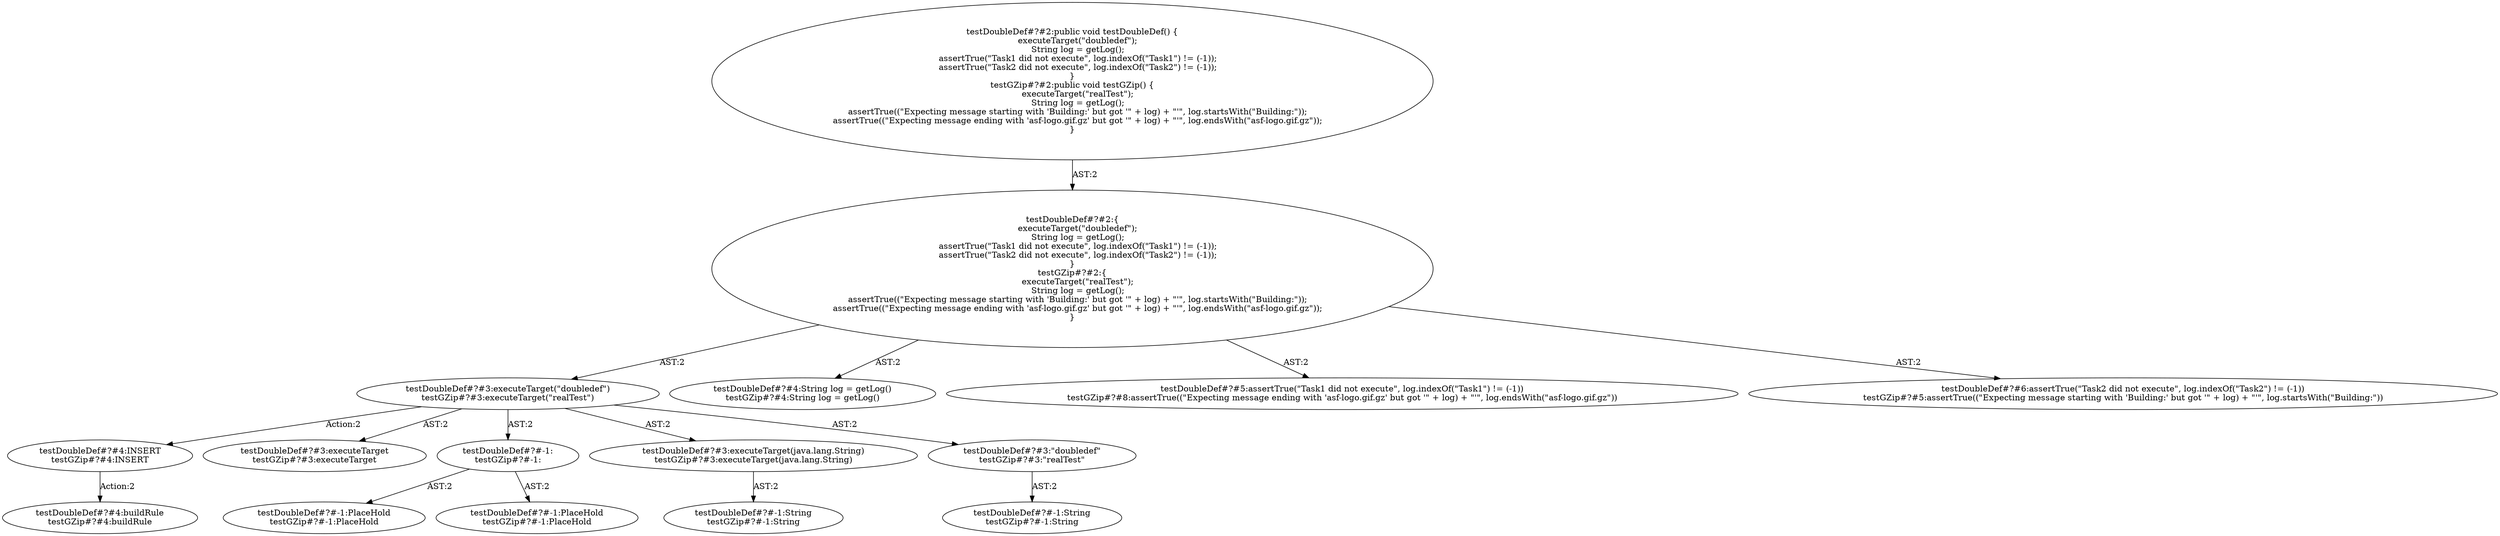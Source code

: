 digraph "Pattern" {
0 [label="testDoubleDef#?#4:INSERT
testGZip#?#4:INSERT" shape=ellipse]
1 [label="testDoubleDef#?#3:executeTarget(\"doubledef\")
testGZip#?#3:executeTarget(\"realTest\")" shape=ellipse]
2 [label="testDoubleDef#?#2:\{
    executeTarget(\"doubledef\");
    String log = getLog();
    assertTrue(\"Task1 did not execute\", log.indexOf(\"Task1\") != (-1));
    assertTrue(\"Task2 did not execute\", log.indexOf(\"Task2\") != (-1));
\}
testGZip#?#2:\{
    executeTarget(\"realTest\");
    String log = getLog();
    assertTrue((\"Expecting message starting with 'Building:' but got '\" + log) + \"'\", log.startsWith(\"Building:\"));
    assertTrue((\"Expecting message ending with 'asf-logo.gif.gz' but got '\" + log) + \"'\", log.endsWith(\"asf-logo.gif.gz\"));
\}" shape=ellipse]
3 [label="testDoubleDef#?#2:public void testDoubleDef() \{
    executeTarget(\"doubledef\");
    String log = getLog();
    assertTrue(\"Task1 did not execute\", log.indexOf(\"Task1\") != (-1));
    assertTrue(\"Task2 did not execute\", log.indexOf(\"Task2\") != (-1));
\}
testGZip#?#2:public void testGZip() \{
    executeTarget(\"realTest\");
    String log = getLog();
    assertTrue((\"Expecting message starting with 'Building:' but got '\" + log) + \"'\", log.startsWith(\"Building:\"));
    assertTrue((\"Expecting message ending with 'asf-logo.gif.gz' but got '\" + log) + \"'\", log.endsWith(\"asf-logo.gif.gz\"));
\}" shape=ellipse]
4 [label="testDoubleDef#?#4:String log = getLog()
testGZip#?#4:String log = getLog()" shape=ellipse]
5 [label="testDoubleDef#?#5:assertTrue(\"Task1 did not execute\", log.indexOf(\"Task1\") != (-1))
testGZip#?#8:assertTrue((\"Expecting message ending with 'asf-logo.gif.gz' but got '\" + log) + \"'\", log.endsWith(\"asf-logo.gif.gz\"))" shape=ellipse]
6 [label="testDoubleDef#?#6:assertTrue(\"Task2 did not execute\", log.indexOf(\"Task2\") != (-1))
testGZip#?#5:assertTrue((\"Expecting message starting with 'Building:' but got '\" + log) + \"'\", log.startsWith(\"Building:\"))" shape=ellipse]
7 [label="testDoubleDef#?#3:executeTarget
testGZip#?#3:executeTarget" shape=ellipse]
8 [label="testDoubleDef#?#-1:
testGZip#?#-1:" shape=ellipse]
9 [label="testDoubleDef#?#-1:PlaceHold
testGZip#?#-1:PlaceHold" shape=ellipse]
10 [label="testDoubleDef#?#-1:PlaceHold
testGZip#?#-1:PlaceHold" shape=ellipse]
11 [label="testDoubleDef#?#3:executeTarget(java.lang.String)
testGZip#?#3:executeTarget(java.lang.String)" shape=ellipse]
12 [label="testDoubleDef#?#-1:String
testGZip#?#-1:String" shape=ellipse]
13 [label="testDoubleDef#?#3:\"doubledef\"
testGZip#?#3:\"realTest\"" shape=ellipse]
14 [label="testDoubleDef#?#-1:String
testGZip#?#-1:String" shape=ellipse]
15 [label="testDoubleDef#?#4:buildRule
testGZip#?#4:buildRule" shape=ellipse]
0 -> 15 [label="Action:2"];
1 -> 0 [label="Action:2"];
1 -> 7 [label="AST:2"];
1 -> 8 [label="AST:2"];
1 -> 11 [label="AST:2"];
1 -> 13 [label="AST:2"];
2 -> 1 [label="AST:2"];
2 -> 4 [label="AST:2"];
2 -> 5 [label="AST:2"];
2 -> 6 [label="AST:2"];
3 -> 2 [label="AST:2"];
8 -> 9 [label="AST:2"];
8 -> 10 [label="AST:2"];
11 -> 12 [label="AST:2"];
13 -> 14 [label="AST:2"];
}